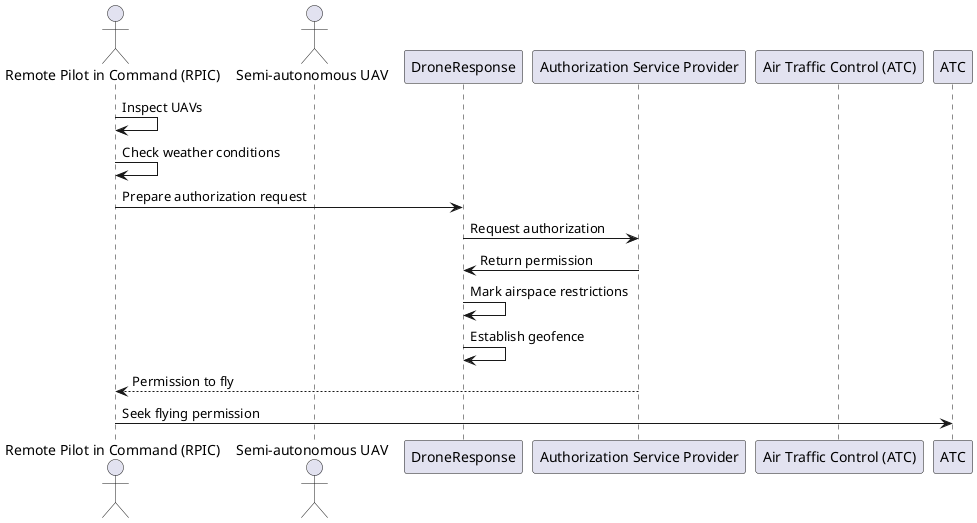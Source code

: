 @startuml "Flight Authorization Sequence Diagram"

actor "Remote Pilot in Command (RPIC)" as RPIC
actor "Semi-autonomous UAV" as UAV
participant DroneResponse
participant "Authorization Service Provider" as ASP
participant "Air Traffic Control (ATC)"

RPIC -> RPIC: Inspect UAVs
RPIC -> RPIC: Check weather conditions
RPIC -> DroneResponse: Prepare authorization request
DroneResponse -> ASP: Request authorization
ASP -> DroneResponse: Return permission
DroneResponse -> DroneResponse: Mark airspace restrictions
DroneResponse -> DroneResponse: Establish geofence
ASP --> RPIC: Permission to fly
RPIC -> ATC: Seek flying permission

@enduml

